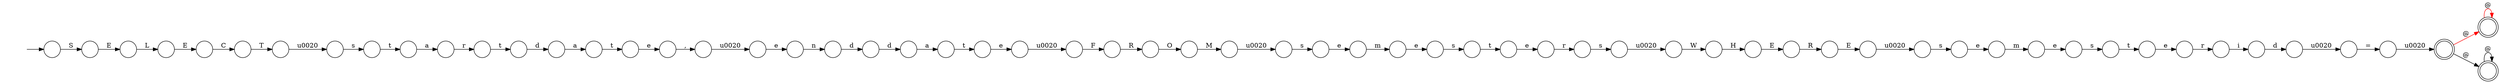 digraph Automaton {
  rankdir = LR;
  0 [shape=circle,label=""];
  0 -> 25 [label="e"]
  1 [shape=circle,label=""];
  1 -> 46 [label="t"]
  2 [shape=circle,label=""];
  2 -> 31 [label="e"]
  3 [shape=circle,label=""];
  3 -> 9 [label="e"]
  4 [shape=circle,label=""];
  4 -> 53 [label="E"]
  5 [shape=circle,label=""];
  5 -> 36 [label="\u0020"]
  6 [shape=circle,label=""];
  6 -> 35 [label="e"]
  7 [shape=circle,label=""];
  7 -> 22 [label="e"]
  8 [shape=circle,label=""];
  8 -> 11 [label="i"]
  9 [shape=circle,label=""];
  9 -> 10 [label="\u0020"]
  10 [shape=circle,label=""];
  10 -> 55 [label="F"]
  11 [shape=circle,label=""];
  11 -> 17 [label="d"]
  12 [shape=circle,label=""];
  12 -> 30 [label="d"]
  13 [shape=circle,label=""];
  13 -> 49 [label="C"]
  14 [shape=circle,label=""];
  14 -> 19 [label="d"]
  15 [shape=circle,label=""];
  15 -> 44 [label="e"]
  16 [shape=circle,label=""];
  16 -> 48 [label="\u0020"]
  17 [shape=circle,label=""];
  17 -> 50 [label="\u0020"]
  18 [shape=circle,label=""];
  18 -> 2 [label="t"]
  19 [shape=circle,label=""];
  19 -> 39 [label="a"]
  20 [shape=circle,label=""];
  20 -> 26 [label="t"]
  21 [shape=circle,label=""];
  21 -> 14 [label="d"]
  22 [shape=circle,label=""];
  22 -> 15 [label="m"]
  23 [shape=circle,label=""];
  23 -> 61 [label="m"]
  24 [shape=circle,label=""];
  24 -> 23 [label="e"]
  25 [shape=circle,label=""];
  25 -> 21 [label="n"]
  26 [shape=circle,label=""];
  26 -> 59 [label="e"]
  27 [shape=circle,label=""];
  initial [shape=plaintext,label=""];
  initial -> 27
  27 -> 4 [label="S"]
  28 [shape=circle,label=""];
  28 -> 34 [label="W"]
  29 [shape=circle,label=""];
  29 -> 38 [label="R"]
  30 [shape=circle,label=""];
  30 -> 18 [label="a"]
  31 [shape=circle,label=""];
  31 -> 37 [label=","]
  32 [shape=doublecircle,label=""];
  32 -> 32 [label="@",color=red]
  33 [shape=circle,label=""];
  33 -> 41 [label="s"]
  34 [shape=circle,label=""];
  34 -> 51 [label="H"]
  35 [shape=circle,label=""];
  35 -> 8 [label="r"]
  36 [shape=doublecircle,label=""];
  36 -> 40 [label="@"]
  36 -> 32 [label="@",color=red]
  37 [shape=circle,label=""];
  37 -> 0 [label="\u0020"]
  38 [shape=circle,label=""];
  38 -> 54 [label="E"]
  39 [shape=circle,label=""];
  39 -> 3 [label="t"]
  40 [shape=doublecircle,label=""];
  40 -> 40 [label="@"]
  41 [shape=circle,label=""];
  41 -> 6 [label="t"]
  42 [shape=circle,label=""];
  42 -> 24 [label="s"]
  43 [shape=circle,label=""];
  43 -> 28 [label="\u0020"]
  44 [shape=circle,label=""];
  44 -> 20 [label="s"]
  45 [shape=circle,label=""];
  45 -> 52 [label="r"]
  46 [shape=circle,label=""];
  46 -> 45 [label="a"]
  47 [shape=circle,label=""];
  47 -> 58 [label="M"]
  48 [shape=circle,label=""];
  48 -> 1 [label="s"]
  49 [shape=circle,label=""];
  49 -> 16 [label="T"]
  50 [shape=circle,label=""];
  50 -> 5 [label="="]
  51 [shape=circle,label=""];
  51 -> 29 [label="E"]
  52 [shape=circle,label=""];
  52 -> 12 [label="t"]
  53 [shape=circle,label=""];
  53 -> 56 [label="L"]
  54 [shape=circle,label=""];
  54 -> 42 [label="\u0020"]
  55 [shape=circle,label=""];
  55 -> 62 [label="R"]
  56 [shape=circle,label=""];
  56 -> 13 [label="E"]
  57 [shape=circle,label=""];
  57 -> 7 [label="s"]
  58 [shape=circle,label=""];
  58 -> 57 [label="\u0020"]
  59 [shape=circle,label=""];
  59 -> 60 [label="r"]
  60 [shape=circle,label=""];
  60 -> 43 [label="s"]
  61 [shape=circle,label=""];
  61 -> 33 [label="e"]
  62 [shape=circle,label=""];
  62 -> 47 [label="O"]
}
